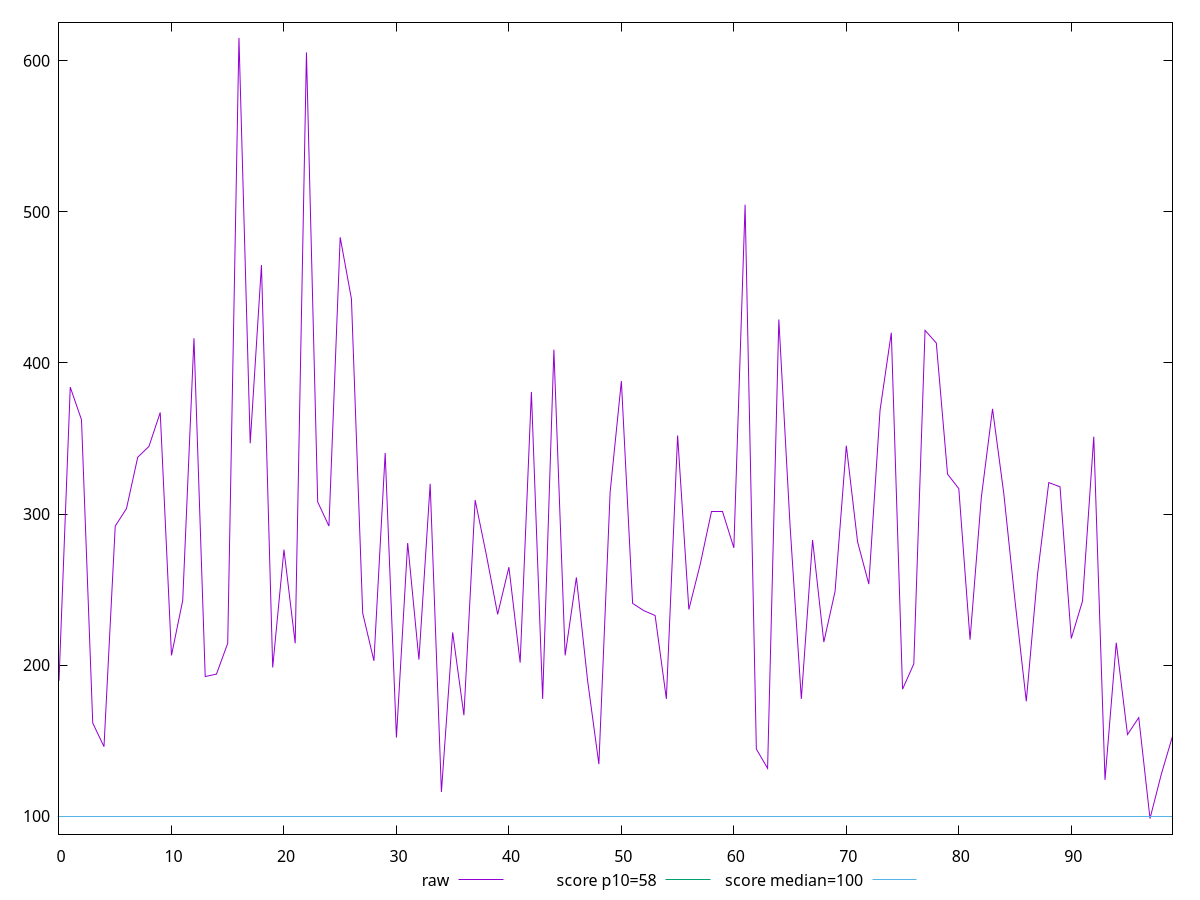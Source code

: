 reset

$raw <<EOF
0 189.60000000000002
1 384
2 362.4000000000008
3 161.60000000000002
4 146
5 292
6 303.6
7 337.6
8 344.8
9 367.20000000000005
10 206.39999999999964
11 242.79999999999964
12 416.40000000000003
13 192.4
14 193.99999999999966
15 214.4
16 615.2
17 346.8
18 464.8
19 198.4
20 276.40000000000003
21 214.40000000000072
22 605.6
23 308
24 292
25 483.1999999999993
26 442.4
27 234.4
28 202.8
29 340.39999999999964
30 152
31 280.8
32 203.60000000000002
33 320
34 116
35 221.60000000000002
36 166.8
37 309.20000000000005
38 272.8
39 233.60000000000002
40 264.8
41 201.60000000000002
42 380.8
43 177.60000000000002
44 408.80000000000075
45 206.4
46 258
47 189.60000000000002
48 134.4
49 314.40000000000003
50 388
51 240.79999999999927
52 236
53 232.8
54 177.60000000000002
55 352.00000000000074
56 236.79999999999927
57 266.40000000000003
58 301.6
59 301.6
60 277.6
61 504.8
62 144.4
63 131.6
64 428.80000000000075
65 292
66 177.60000000000036
67 282.8
68 215.20000000000002
69 248.80000000000038
70 345.1999999999997
71 281.6
72 253.60000000000002
73 368.8
74 420
75 184
76 200.80000000000075
77 421.60000000000076
78 413.20000000000005
79 326.40000000000003
80 316.8
81 216.8
82 310.8
83 369.6
84 313.6
85 242.4
86 176
87 260
88 320.8
89 318
90 217.59999999999928
91 242.4
92 351.20000000000005
93 124
94 214.8
95 154
96 165.19999999999928
97 98.4
98 127.60000000000001
99 152.8
EOF

set key outside below
set xrange [0:99]
set yrange [88.06400000000001:625.5360000000001]
set trange [88.06400000000001:625.5360000000001]
set terminal svg size 640, 500 enhanced background rgb 'white'
set output "reports/report_00027_2021-02-24T12-40-31.850Z/estimated-input-latency/samples/music/raw/values.svg"

plot $raw title "raw" with line, \
     58 title "score p10=58", \
     100 title "score median=100"

reset

